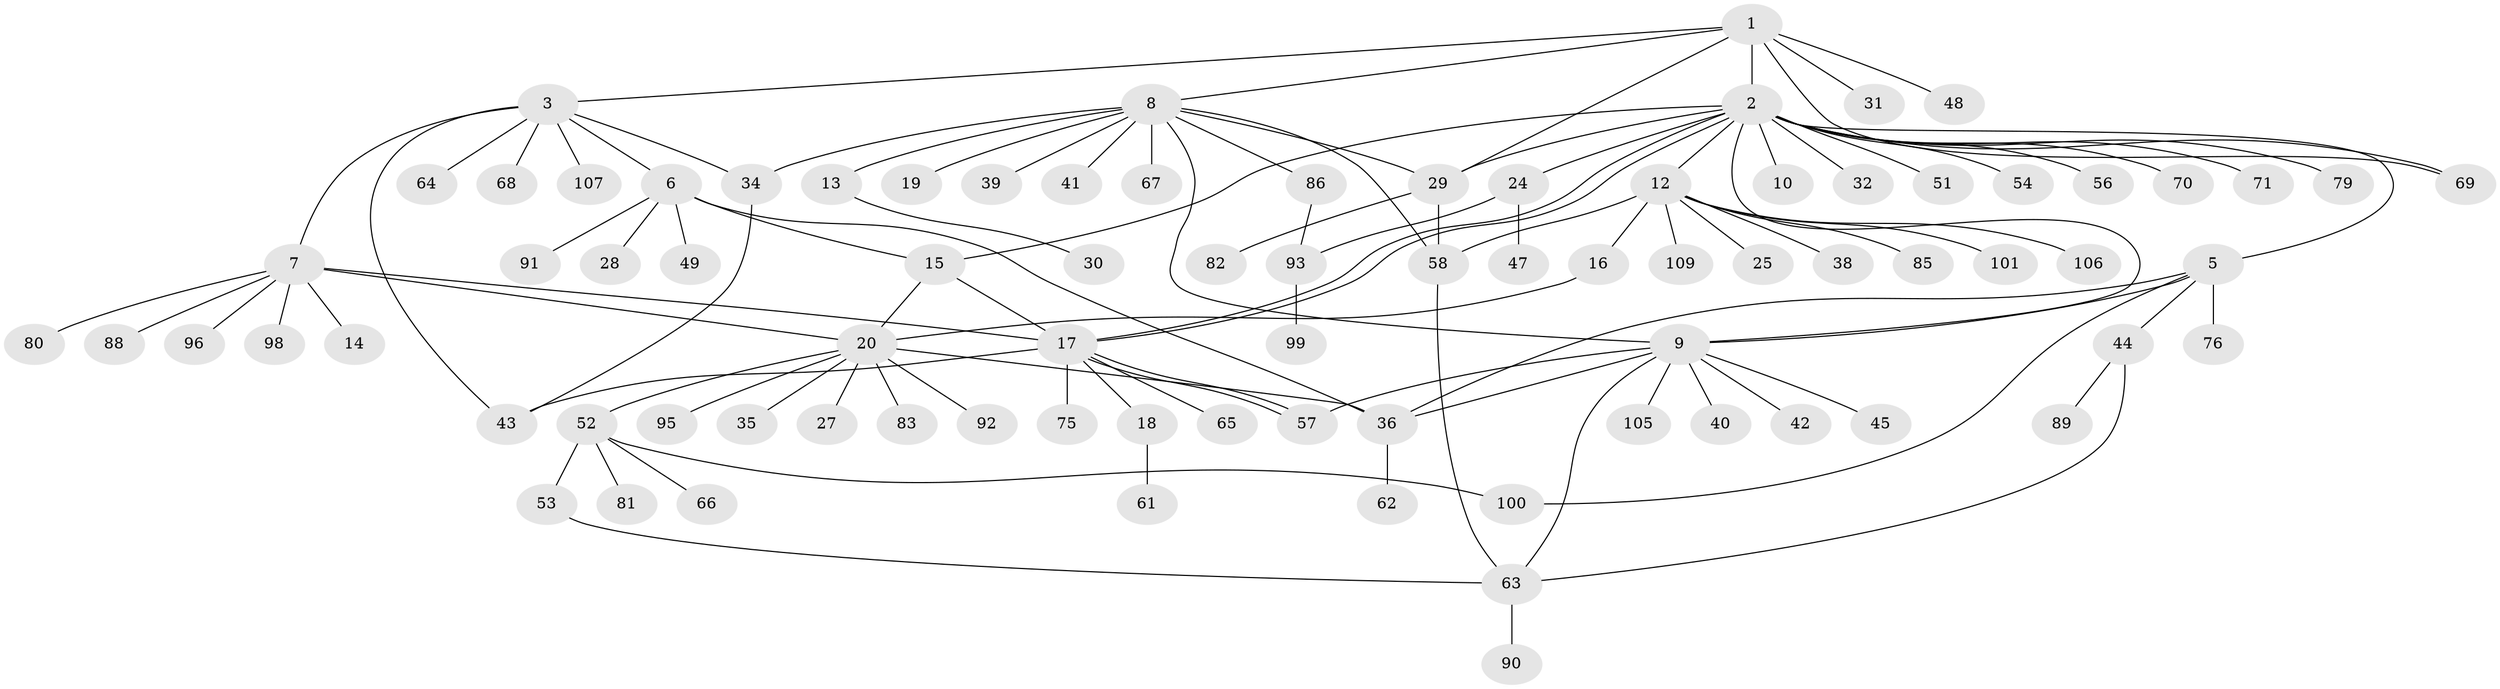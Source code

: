 // original degree distribution, {9: 0.045454545454545456, 16: 0.00909090909090909, 6: 0.01818181818181818, 5: 0.03636363636363636, 7: 0.00909090909090909, 11: 0.01818181818181818, 1: 0.5909090909090909, 3: 0.06363636363636363, 12: 0.00909090909090909, 2: 0.14545454545454545, 4: 0.05454545454545454}
// Generated by graph-tools (version 1.1) at 2025/41/03/06/25 10:41:50]
// undirected, 83 vertices, 108 edges
graph export_dot {
graph [start="1"]
  node [color=gray90,style=filled];
  1 [super="+37"];
  2 [super="+4"];
  3 [super="+94"];
  5 [super="+21"];
  6 [super="+11"];
  7 [super="+84"];
  8 [super="+33"];
  9 [super="+104"];
  10;
  12 [super="+73"];
  13 [super="+55"];
  14;
  15 [super="+46"];
  16 [super="+26"];
  17 [super="+23"];
  18;
  19;
  20 [super="+22"];
  24;
  25;
  27;
  28;
  29 [super="+50"];
  30;
  31;
  32;
  34 [super="+87"];
  35;
  36 [super="+60"];
  38;
  39;
  40 [super="+102"];
  41;
  42;
  43 [super="+72"];
  44 [super="+78"];
  45;
  47;
  48;
  49;
  51;
  52 [super="+77"];
  53;
  54 [super="+103"];
  56;
  57 [super="+108"];
  58 [super="+59"];
  61;
  62;
  63 [super="+74"];
  64;
  65;
  66;
  67;
  68;
  69;
  70;
  71;
  75;
  76;
  79;
  80;
  81;
  82;
  83;
  85;
  86;
  88;
  89;
  90;
  91;
  92;
  93 [super="+97"];
  95;
  96 [super="+110"];
  98;
  99;
  100;
  101;
  105;
  106;
  107;
  109;
  1 -- 2 [weight=2];
  1 -- 3;
  1 -- 8;
  1 -- 29;
  1 -- 31;
  1 -- 48;
  1 -- 69;
  2 -- 5;
  2 -- 9;
  2 -- 12;
  2 -- 15;
  2 -- 17;
  2 -- 17;
  2 -- 24 [weight=2];
  2 -- 32;
  2 -- 51;
  2 -- 56;
  2 -- 69;
  2 -- 70;
  2 -- 71;
  2 -- 79;
  2 -- 54;
  2 -- 10;
  2 -- 29;
  3 -- 6;
  3 -- 7;
  3 -- 34;
  3 -- 64;
  3 -- 68;
  3 -- 107;
  3 -- 43;
  5 -- 44;
  5 -- 76;
  5 -- 100;
  5 -- 9;
  5 -- 36;
  6 -- 15;
  6 -- 28;
  6 -- 36;
  6 -- 49;
  6 -- 91;
  7 -- 14;
  7 -- 17;
  7 -- 20;
  7 -- 80;
  7 -- 88;
  7 -- 96;
  7 -- 98;
  8 -- 9;
  8 -- 13;
  8 -- 19;
  8 -- 34;
  8 -- 39;
  8 -- 41;
  8 -- 67;
  8 -- 86;
  8 -- 58;
  8 -- 29;
  9 -- 36;
  9 -- 40;
  9 -- 42;
  9 -- 45;
  9 -- 57;
  9 -- 63;
  9 -- 105;
  12 -- 16;
  12 -- 25;
  12 -- 38;
  12 -- 58;
  12 -- 85;
  12 -- 101;
  12 -- 106;
  12 -- 109;
  13 -- 30;
  15 -- 17;
  15 -- 20;
  16 -- 20;
  17 -- 18;
  17 -- 43;
  17 -- 57;
  17 -- 57;
  17 -- 65;
  17 -- 75;
  18 -- 61;
  20 -- 35;
  20 -- 36;
  20 -- 83;
  20 -- 52;
  20 -- 27;
  20 -- 92;
  20 -- 95;
  24 -- 47;
  24 -- 93;
  29 -- 58;
  29 -- 82;
  34 -- 43;
  36 -- 62;
  44 -- 63;
  44 -- 89;
  52 -- 53;
  52 -- 66;
  52 -- 81;
  52 -- 100;
  53 -- 63;
  58 -- 63;
  63 -- 90;
  86 -- 93;
  93 -- 99;
}
